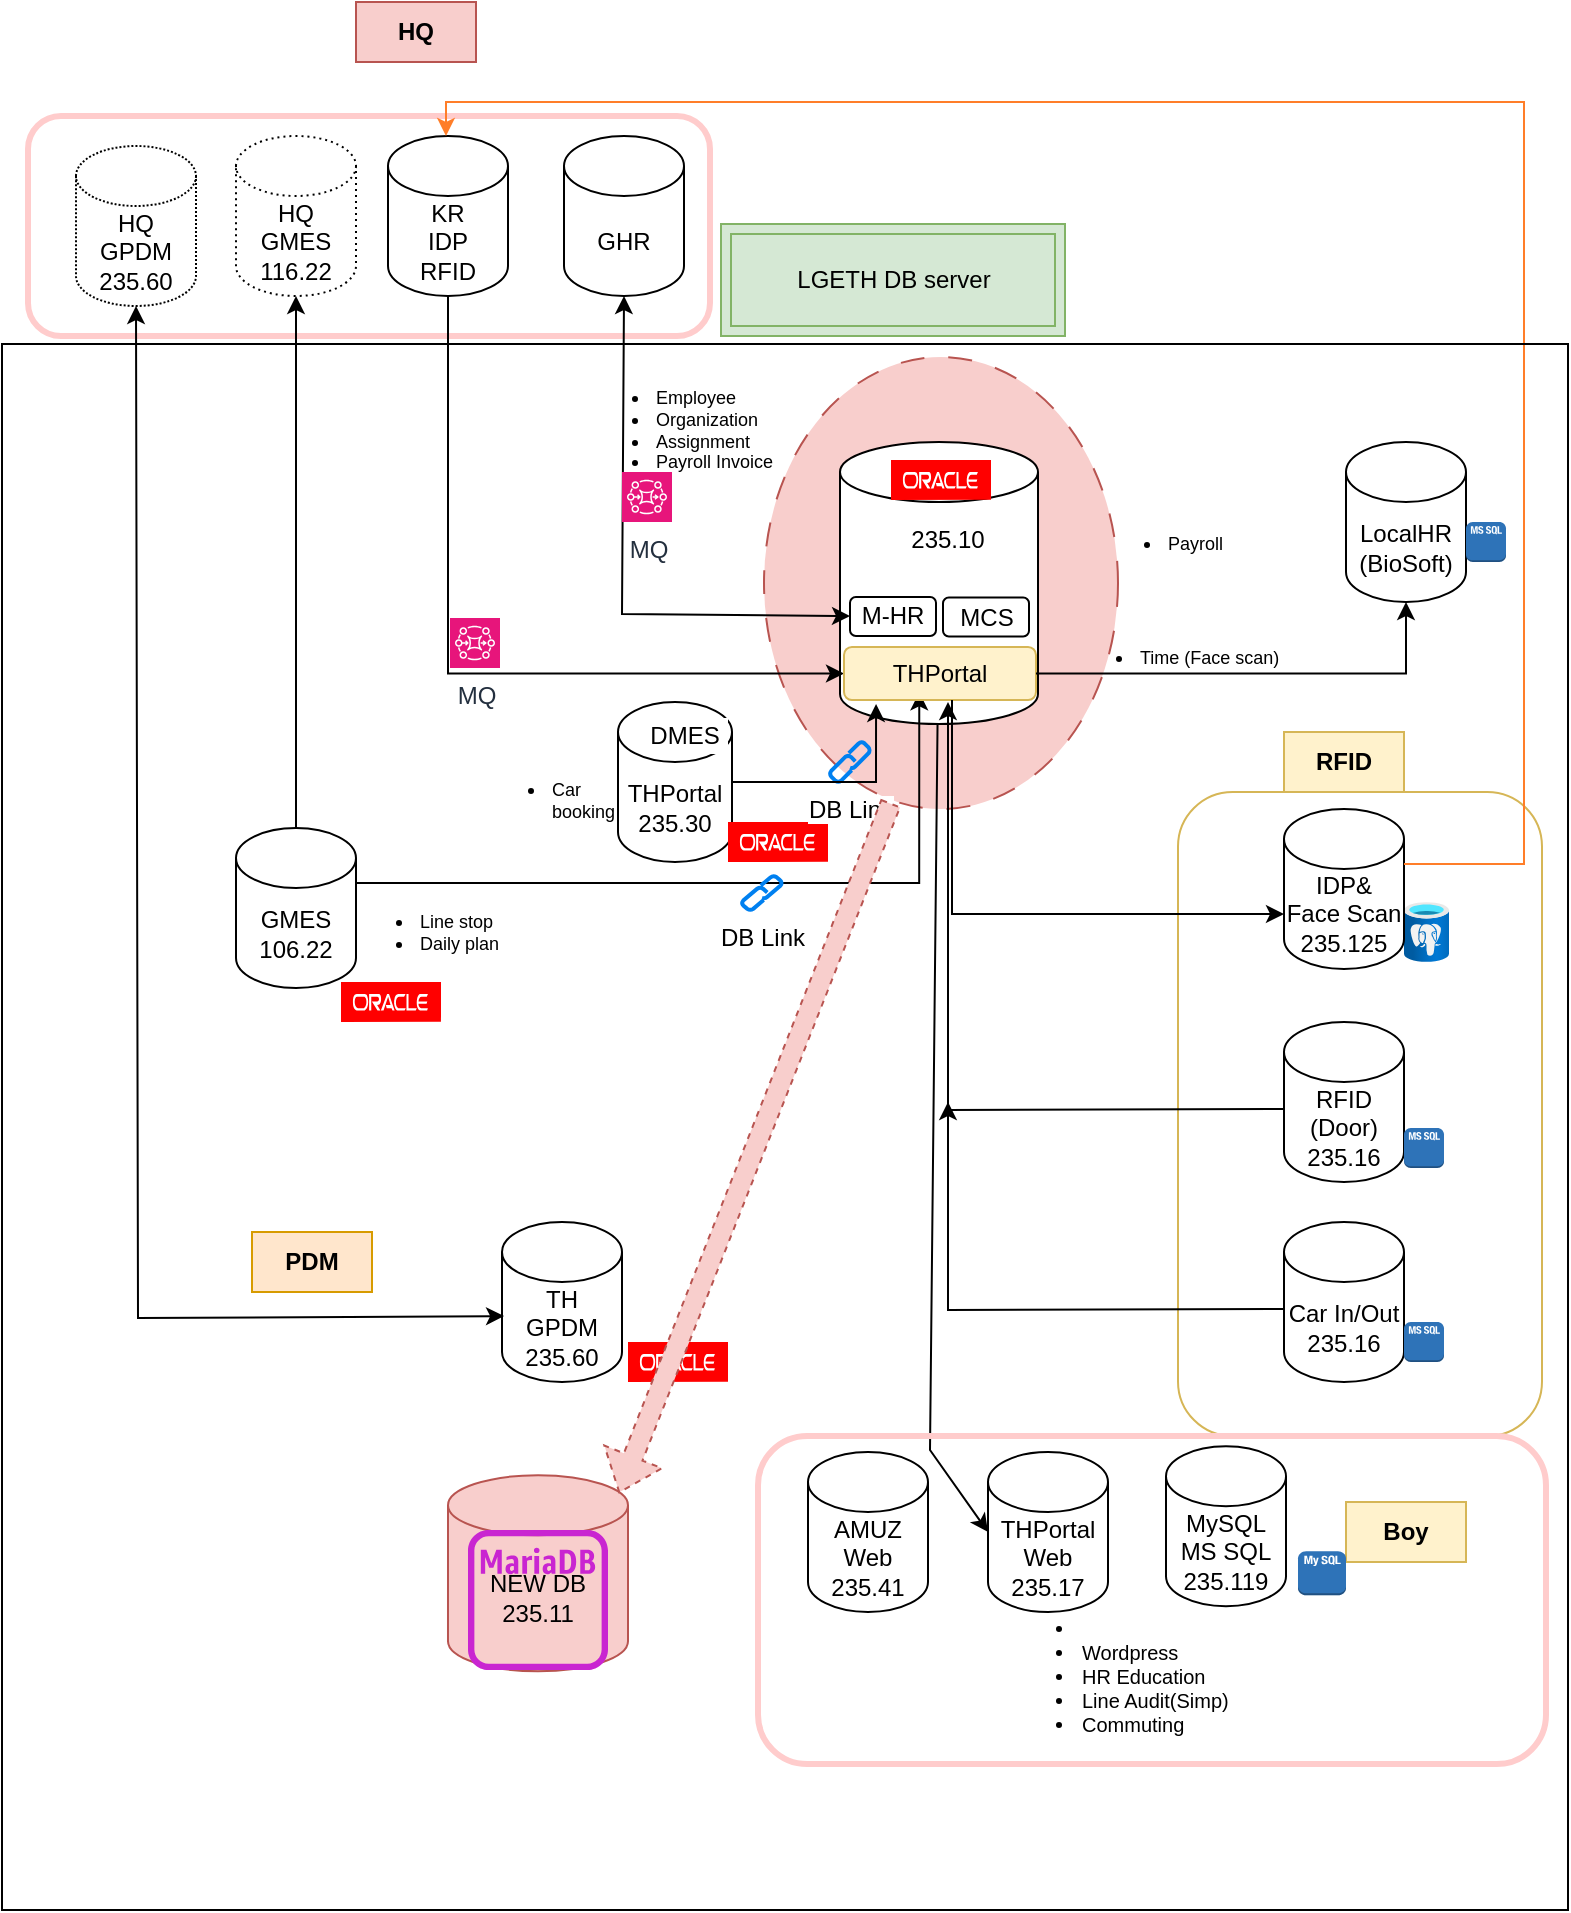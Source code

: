<mxfile version="24.9.3" pages="2">
  <diagram name="Page-1" id="5AF6-LDdDt3WVMeP3-I-">
    <mxGraphModel dx="1426" dy="911" grid="1" gridSize="11" guides="1" tooltips="1" connect="1" arrows="1" fold="1" page="1" pageScale="1" pageWidth="850" pageHeight="1100" math="0" shadow="0">
      <root>
        <mxCell id="0" />
        <mxCell id="1" parent="0" />
        <mxCell id="Fd8v1-B2ItSO-URBfw7D-23" value="" style="ellipse;whiteSpace=wrap;html=1;dashed=1;dashPattern=12 12;fillColor=#f8cecc;strokeColor=#b85450;" parent="1" vertex="1">
          <mxGeometry x="401" y="212.5" width="177" height="226" as="geometry" />
        </mxCell>
        <mxCell id="Q6dyt-afnQoV5AG14skn-2" value="" style="shape=cylinder3;whiteSpace=wrap;html=1;boundedLbl=1;backgroundOutline=1;size=15;" parent="1" vertex="1">
          <mxGeometry x="439" y="255" width="99" height="141" as="geometry" />
        </mxCell>
        <mxCell id="Fd8v1-B2ItSO-URBfw7D-4" value="235.10" style="rounded=0;whiteSpace=wrap;html=1;strokeColor=none;" parent="1" vertex="1">
          <mxGeometry x="454" y="293" width="78" height="22" as="geometry" />
        </mxCell>
        <mxCell id="Q6dyt-afnQoV5AG14skn-96" value="" style="rounded=1;whiteSpace=wrap;html=1;fillColor=none;strokeColor=#d6b656;gradientColor=none;" parent="1" vertex="1">
          <mxGeometry x="608" y="430" width="182" height="322" as="geometry" />
        </mxCell>
        <mxCell id="Q6dyt-afnQoV5AG14skn-94" value="" style="rounded=1;whiteSpace=wrap;html=1;fillColor=none;strokeColor=#FFCCCC;strokeWidth=3;" parent="1" vertex="1">
          <mxGeometry x="33" y="92" width="341" height="110" as="geometry" />
        </mxCell>
        <mxCell id="Q6dyt-afnQoV5AG14skn-1" value="GHR" style="shape=cylinder3;whiteSpace=wrap;html=1;boundedLbl=1;backgroundOutline=1;size=15;" parent="1" vertex="1">
          <mxGeometry x="301" y="102" width="60" height="80" as="geometry" />
        </mxCell>
        <mxCell id="Q6dyt-afnQoV5AG14skn-11" value="" style="endArrow=classic;startArrow=classic;html=1;rounded=0;exitX=0.5;exitY=1;exitDx=0;exitDy=0;exitPerimeter=0;" parent="1" source="Q6dyt-afnQoV5AG14skn-1" target="Fd8v1-B2ItSO-URBfw7D-5" edge="1">
          <mxGeometry width="50" height="50" relative="1" as="geometry">
            <mxPoint x="242" y="355" as="sourcePoint" />
            <mxPoint x="292" y="305" as="targetPoint" />
            <Array as="points">
              <mxPoint x="330" y="341" />
            </Array>
          </mxGeometry>
        </mxCell>
        <mxCell id="Q6dyt-afnQoV5AG14skn-14" value="" style="dashed=0;outlineConnect=0;html=1;align=center;labelPosition=center;verticalLabelPosition=bottom;verticalAlign=top;shape=mxgraph.weblogos.oracle;fillColor=#FF0000;strokeColor=none" parent="1" vertex="1">
          <mxGeometry x="464.5" y="264" width="50" height="20" as="geometry" />
        </mxCell>
        <mxCell id="Q6dyt-afnQoV5AG14skn-28" value="LocalHR&lt;br&gt;(BioSoft)" style="shape=cylinder3;whiteSpace=wrap;html=1;boundedLbl=1;backgroundOutline=1;size=15;" parent="1" vertex="1">
          <mxGeometry x="692" y="255" width="60" height="80" as="geometry" />
        </mxCell>
        <mxCell id="Q6dyt-afnQoV5AG14skn-30" value="&lt;ul style=&quot;font-size: 9px;&quot;&gt;&lt;li style=&quot;font-size: 9px;&quot;&gt;Employee&lt;/li&gt;&lt;li style=&quot;font-size: 9px;&quot;&gt;Organization&lt;/li&gt;&lt;li style=&quot;font-size: 9px;&quot;&gt;Assignment&lt;/li&gt;&lt;li style=&quot;font-size: 9px;&quot;&gt;Payroll Invoice&lt;/li&gt;&lt;/ul&gt;" style="text;strokeColor=none;align=left;fillColor=none;html=1;verticalAlign=middle;whiteSpace=wrap;rounded=0;fontSize=9;" parent="1" vertex="1">
          <mxGeometry x="304.5" y="214" width="160" height="70" as="geometry" />
        </mxCell>
        <mxCell id="Q6dyt-afnQoV5AG14skn-32" value="&lt;ul style=&quot;font-size: 9px;&quot;&gt;&lt;li style=&quot;font-size: 9px;&quot;&gt;Payroll&lt;/li&gt;&lt;/ul&gt;" style="text;strokeColor=none;align=left;fillColor=none;html=1;verticalAlign=middle;whiteSpace=wrap;rounded=0;fontSize=9;" parent="1" vertex="1">
          <mxGeometry x="561" y="286" width="88" height="39" as="geometry" />
        </mxCell>
        <mxCell id="Q6dyt-afnQoV5AG14skn-35" value="MQ" style="sketch=0;points=[[0,0,0],[0.25,0,0],[0.5,0,0],[0.75,0,0],[1,0,0],[0,1,0],[0.25,1,0],[0.5,1,0],[0.75,1,0],[1,1,0],[0,0.25,0],[0,0.5,0],[0,0.75,0],[1,0.25,0],[1,0.5,0],[1,0.75,0]];outlineConnect=0;fontColor=#232F3E;fillColor=#E7157B;strokeColor=#ffffff;dashed=0;verticalLabelPosition=bottom;verticalAlign=top;align=center;html=1;fontSize=12;fontStyle=0;aspect=fixed;shape=mxgraph.aws4.resourceIcon;resIcon=mxgraph.aws4.mq;" parent="1" vertex="1">
          <mxGeometry x="330" y="270" width="25" height="25" as="geometry" />
        </mxCell>
        <mxCell id="Q6dyt-afnQoV5AG14skn-130" value="" style="edgeStyle=orthogonalEdgeStyle;rounded=0;orthogonalLoop=1;jettySize=auto;html=1;" parent="1" source="Q6dyt-afnQoV5AG14skn-44" target="Q6dyt-afnQoV5AG14skn-129" edge="1">
          <mxGeometry relative="1" as="geometry" />
        </mxCell>
        <mxCell id="Q6dyt-afnQoV5AG14skn-44" value="GMES&lt;br&gt;106.22" style="shape=cylinder3;whiteSpace=wrap;html=1;boundedLbl=1;backgroundOutline=1;size=15;" parent="1" vertex="1">
          <mxGeometry x="137" y="448" width="60" height="80" as="geometry" />
        </mxCell>
        <mxCell id="Q6dyt-afnQoV5AG14skn-45" value="" style="dashed=0;outlineConnect=0;html=1;align=center;labelPosition=center;verticalLabelPosition=bottom;verticalAlign=top;shape=mxgraph.weblogos.oracle;fillColor=#FF0000;strokeColor=none" parent="1" vertex="1">
          <mxGeometry x="189.5" y="525" width="50" height="20" as="geometry" />
        </mxCell>
        <mxCell id="Q6dyt-afnQoV5AG14skn-46" value="THPortal&lt;br&gt;235.30" style="shape=cylinder3;whiteSpace=wrap;html=1;boundedLbl=1;backgroundOutline=1;size=15;" parent="1" vertex="1">
          <mxGeometry x="328" y="385" width="57" height="80" as="geometry" />
        </mxCell>
        <mxCell id="Q6dyt-afnQoV5AG14skn-47" value="" style="dashed=0;outlineConnect=0;html=1;align=center;labelPosition=center;verticalLabelPosition=bottom;verticalAlign=top;shape=mxgraph.weblogos.oracle;fillColor=#FF0000;strokeColor=none" parent="1" vertex="1">
          <mxGeometry x="383" y="445" width="50" height="20" as="geometry" />
        </mxCell>
        <mxCell id="lLpENYsSZ-zx2UN3gXtN-9" value="" style="edgeStyle=orthogonalEdgeStyle;rounded=0;orthogonalLoop=1;jettySize=auto;html=1;entryX=0.392;entryY=0.855;entryDx=0;entryDy=0;entryPerimeter=0;exitX=1;exitY=0;exitDx=0;exitDy=27.5;exitPerimeter=0;" parent="1" source="Q6dyt-afnQoV5AG14skn-44" target="Fd8v1-B2ItSO-URBfw7D-7" edge="1">
          <mxGeometry relative="1" as="geometry">
            <mxPoint x="462" y="462" as="targetPoint" />
          </mxGeometry>
        </mxCell>
        <mxCell id="Q6dyt-afnQoV5AG14skn-51" value="&lt;ul style=&quot;font-size: 9px;&quot;&gt;&lt;li style=&quot;font-size: 9px;&quot;&gt;Line stop&lt;/li&gt;&lt;li style=&quot;font-size: 9px;&quot;&gt;Daily plan&lt;/li&gt;&lt;/ul&gt;" style="text;strokeColor=none;align=left;fillColor=none;html=1;verticalAlign=middle;whiteSpace=wrap;rounded=0;fontSize=9;" parent="1" vertex="1">
          <mxGeometry x="187" y="481.5" width="90" height="37" as="geometry" />
        </mxCell>
        <mxCell id="Q6dyt-afnQoV5AG14skn-52" value="DB Link" style="html=1;verticalLabelPosition=bottom;align=center;labelBackgroundColor=#ffffff;verticalAlign=top;strokeWidth=2;strokeColor=#0080F0;shadow=0;dashed=0;shape=mxgraph.ios7.icons.link;" parent="1" vertex="1">
          <mxGeometry x="390" y="472" width="20" height="17" as="geometry" />
        </mxCell>
        <mxCell id="Q6dyt-afnQoV5AG14skn-58" value="RFID&lt;br&gt;(Door)&lt;br&gt;235.16" style="shape=cylinder3;whiteSpace=wrap;html=1;boundedLbl=1;backgroundOutline=1;size=15;" parent="1" vertex="1">
          <mxGeometry x="661" y="545" width="60" height="80" as="geometry" />
        </mxCell>
        <mxCell id="Fd8v1-B2ItSO-URBfw7D-8" style="edgeStyle=orthogonalEdgeStyle;rounded=0;orthogonalLoop=1;jettySize=auto;html=1;exitX=0.5;exitY=1;exitDx=0;exitDy=0;exitPerimeter=0;entryX=0;entryY=0.5;entryDx=0;entryDy=0;" parent="1" source="Q6dyt-afnQoV5AG14skn-57" target="Fd8v1-B2ItSO-URBfw7D-7" edge="1">
          <mxGeometry relative="1" as="geometry" />
        </mxCell>
        <mxCell id="Q6dyt-afnQoV5AG14skn-57" value="KR&lt;div&gt;IDP&lt;br&gt;RFID&lt;/div&gt;" style="shape=cylinder3;whiteSpace=wrap;html=1;boundedLbl=1;backgroundOutline=1;size=15;" parent="1" vertex="1">
          <mxGeometry x="213" y="102" width="60" height="80" as="geometry" />
        </mxCell>
        <mxCell id="Q6dyt-afnQoV5AG14skn-61" value="Car In/Out&lt;br&gt;235.16" style="shape=cylinder3;whiteSpace=wrap;html=1;boundedLbl=1;backgroundOutline=1;size=15;" parent="1" vertex="1">
          <mxGeometry x="661" y="645" width="60" height="80" as="geometry" />
        </mxCell>
        <mxCell id="Q6dyt-afnQoV5AG14skn-82" value="" style="outlineConnect=0;dashed=0;verticalLabelPosition=bottom;verticalAlign=top;align=center;html=1;shape=mxgraph.aws3.ms_sql_instance_2;fillColor=#2E73B8;gradientColor=none;" parent="1" vertex="1">
          <mxGeometry x="752" y="295" width="20" height="20" as="geometry" />
        </mxCell>
        <mxCell id="Q6dyt-afnQoV5AG14skn-83" value="" style="outlineConnect=0;dashed=0;verticalLabelPosition=bottom;verticalAlign=top;align=center;html=1;shape=mxgraph.aws3.ms_sql_instance_2;fillColor=#2E73B8;gradientColor=none;" parent="1" vertex="1">
          <mxGeometry x="721" y="598" width="20" height="20" as="geometry" />
        </mxCell>
        <mxCell id="Q6dyt-afnQoV5AG14skn-84" value="" style="outlineConnect=0;dashed=0;verticalLabelPosition=bottom;verticalAlign=top;align=center;html=1;shape=mxgraph.aws3.ms_sql_instance_2;fillColor=#2E73B8;gradientColor=none;" parent="1" vertex="1">
          <mxGeometry x="721" y="695" width="20" height="20" as="geometry" />
        </mxCell>
        <mxCell id="Q6dyt-afnQoV5AG14skn-88" value="" style="endArrow=classic;html=1;rounded=0;exitX=0;exitY=0;exitDx=0;exitDy=52.5;exitPerimeter=0;" parent="1" edge="1">
          <mxGeometry width="50" height="50" relative="1" as="geometry">
            <mxPoint x="661" y="588.5" as="sourcePoint" />
            <mxPoint x="493" y="385" as="targetPoint" />
            <Array as="points">
              <mxPoint x="493" y="589" />
            </Array>
          </mxGeometry>
        </mxCell>
        <mxCell id="Q6dyt-afnQoV5AG14skn-89" value="" style="endArrow=classic;html=1;rounded=0;exitX=0;exitY=0;exitDx=0;exitDy=52.5;exitPerimeter=0;" parent="1" edge="1">
          <mxGeometry width="50" height="50" relative="1" as="geometry">
            <mxPoint x="661" y="688.5" as="sourcePoint" />
            <mxPoint x="493" y="585" as="targetPoint" />
            <Array as="points">
              <mxPoint x="493" y="689" />
            </Array>
          </mxGeometry>
        </mxCell>
        <mxCell id="Q6dyt-afnQoV5AG14skn-91" value="MQ" style="sketch=0;points=[[0,0,0],[0.25,0,0],[0.5,0,0],[0.75,0,0],[1,0,0],[0,1,0],[0.25,1,0],[0.5,1,0],[0.75,1,0],[1,1,0],[0,0.25,0],[0,0.5,0],[0,0.75,0],[1,0.25,0],[1,0.5,0],[1,0.75,0]];outlineConnect=0;fontColor=#232F3E;fillColor=#E7157B;strokeColor=#ffffff;dashed=0;verticalLabelPosition=bottom;verticalAlign=top;align=center;html=1;fontSize=12;fontStyle=0;aspect=fixed;shape=mxgraph.aws4.resourceIcon;resIcon=mxgraph.aws4.mq;" parent="1" vertex="1">
          <mxGeometry x="244" y="343" width="25" height="25" as="geometry" />
        </mxCell>
        <mxCell id="Q6dyt-afnQoV5AG14skn-95" value="LGETH DB server" style="shape=ext;margin=3;double=1;whiteSpace=wrap;html=1;align=center;fillColor=#d5e8d4;strokeColor=#82b366;" parent="1" vertex="1">
          <mxGeometry x="379.5" y="146" width="172" height="56" as="geometry" />
        </mxCell>
        <mxCell id="Q6dyt-afnQoV5AG14skn-99" value="RFID" style="text;html=1;strokeColor=#d6b656;fillColor=#fff2cc;align=center;verticalAlign=middle;whiteSpace=wrap;rounded=0;fontStyle=1" parent="1" vertex="1">
          <mxGeometry x="661" y="400" width="60" height="30" as="geometry" />
        </mxCell>
        <mxCell id="Q6dyt-afnQoV5AG14skn-100" value="TH&lt;br&gt;GPDM&lt;br&gt;235.60" style="shape=cylinder3;whiteSpace=wrap;html=1;boundedLbl=1;backgroundOutline=1;size=15;" parent="1" vertex="1">
          <mxGeometry x="270" y="645" width="60" height="80" as="geometry" />
        </mxCell>
        <mxCell id="Q6dyt-afnQoV5AG14skn-101" value="" style="dashed=0;outlineConnect=0;html=1;align=center;labelPosition=center;verticalLabelPosition=bottom;verticalAlign=top;shape=mxgraph.weblogos.oracle;fillColor=#FF0000;strokeColor=none" parent="1" vertex="1">
          <mxGeometry x="333" y="705" width="50" height="20" as="geometry" />
        </mxCell>
        <mxCell id="Q6dyt-afnQoV5AG14skn-102" value="THPortal&lt;br&gt;Web&lt;br&gt;235.17" style="shape=cylinder3;whiteSpace=wrap;html=1;boundedLbl=1;backgroundOutline=1;size=15;" parent="1" vertex="1">
          <mxGeometry x="513" y="760" width="60" height="80" as="geometry" />
        </mxCell>
        <mxCell id="Q6dyt-afnQoV5AG14skn-107" value="" style="image;aspect=fixed;html=1;points=[];align=center;fontSize=12;image=img/lib/azure2/databases/Azure_Database_PostgreSQL_Server.svg;" parent="1" vertex="1">
          <mxGeometry x="721" y="485" width="22.5" height="30" as="geometry" />
        </mxCell>
        <mxCell id="Q6dyt-afnQoV5AG14skn-108" value="" style="endArrow=classic;html=1;rounded=0;entryX=0;entryY=0.5;entryDx=0;entryDy=0;entryPerimeter=0;" parent="1" source="Q6dyt-afnQoV5AG14skn-2" target="Q6dyt-afnQoV5AG14skn-102" edge="1">
          <mxGeometry width="50" height="50" relative="1" as="geometry">
            <mxPoint x="471.7" y="513.65" as="sourcePoint" />
            <mxPoint x="502" y="725" as="targetPoint" />
            <Array as="points">
              <mxPoint x="484" y="759" />
            </Array>
          </mxGeometry>
        </mxCell>
        <mxCell id="Q6dyt-afnQoV5AG14skn-109" value="HQ" style="text;html=1;strokeColor=#b85450;fillColor=#f8cecc;align=center;verticalAlign=middle;whiteSpace=wrap;rounded=0;fontStyle=1" parent="1" vertex="1">
          <mxGeometry x="197" y="35" width="60" height="30" as="geometry" />
        </mxCell>
        <mxCell id="Q6dyt-afnQoV5AG14skn-114" value="DB Link" style="html=1;verticalLabelPosition=bottom;align=center;labelBackgroundColor=#ffffff;verticalAlign=top;strokeWidth=2;strokeColor=#0080F0;shadow=0;dashed=0;shape=mxgraph.ios7.icons.link;" parent="1" vertex="1">
          <mxGeometry x="434" y="405" width="20" height="20" as="geometry" />
        </mxCell>
        <mxCell id="Q6dyt-afnQoV5AG14skn-115" value="HQ&lt;br&gt;GPDM&lt;br&gt;235.60" style="shape=cylinder3;whiteSpace=wrap;html=1;boundedLbl=1;backgroundOutline=1;size=15;dashed=1;dashPattern=1 1;" parent="1" vertex="1">
          <mxGeometry x="57" y="107" width="60" height="80" as="geometry" />
        </mxCell>
        <mxCell id="Q6dyt-afnQoV5AG14skn-117" value="" style="endArrow=classic;startArrow=classic;html=1;rounded=0;exitX=0.5;exitY=1;exitDx=0;exitDy=0;exitPerimeter=0;entryX=0.017;entryY=0.588;entryDx=0;entryDy=0;entryPerimeter=0;" parent="1" source="Q6dyt-afnQoV5AG14skn-115" target="Q6dyt-afnQoV5AG14skn-100" edge="1">
          <mxGeometry width="50" height="50" relative="1" as="geometry">
            <mxPoint x="117" y="741.5" as="sourcePoint" />
            <mxPoint x="197" y="742" as="targetPoint" />
            <Array as="points">
              <mxPoint x="88" y="693" />
            </Array>
          </mxGeometry>
        </mxCell>
        <mxCell id="Q6dyt-afnQoV5AG14skn-118" value="" style="rounded=1;whiteSpace=wrap;html=1;fillColor=none;strokeColor=#FFCCCC;strokeWidth=3;" parent="1" vertex="1">
          <mxGeometry x="398" y="752" width="394" height="164" as="geometry" />
        </mxCell>
        <mxCell id="Q6dyt-afnQoV5AG14skn-119" value="PDM" style="text;html=1;strokeColor=#d79b00;fillColor=#ffe6cc;align=center;verticalAlign=middle;whiteSpace=wrap;rounded=0;fontStyle=1" parent="1" vertex="1">
          <mxGeometry x="145" y="650" width="60" height="30" as="geometry" />
        </mxCell>
        <mxCell id="Q6dyt-afnQoV5AG14skn-121" value="&lt;ul style=&quot;font-size: 10px;&quot;&gt;&lt;li style=&quot;&quot;&gt;&lt;/li&gt;&lt;li style=&quot;&quot;&gt;Wordpress&lt;/li&gt;&lt;li style=&quot;&quot;&gt;HR Education&lt;/li&gt;&lt;li style=&quot;&quot;&gt;Line Audit(Simp)&lt;/li&gt;&lt;li style=&quot;&quot;&gt;Commuting&lt;/li&gt;&lt;/ul&gt;" style="text;strokeColor=none;align=left;fillColor=none;html=1;verticalAlign=middle;whiteSpace=wrap;rounded=0;fontSize=9;" parent="1" vertex="1">
          <mxGeometry x="518" y="847" width="120" height="50" as="geometry" />
        </mxCell>
        <mxCell id="Q6dyt-afnQoV5AG14skn-126" value="" style="shape=image;html=1;verticalAlign=top;verticalLabelPosition=bottom;labelBackgroundColor=#ffffff;imageAspect=0;aspect=fixed;image=https://cdn3.iconfinder.com/data/icons/drifting/Me.png;rotation=15;" parent="1" vertex="1">
          <mxGeometry x="570.04" y="804.12" width="33" height="33" as="geometry" />
        </mxCell>
        <mxCell id="Q6dyt-afnQoV5AG14skn-129" value="HQ&lt;br&gt;GMES&lt;br&gt;116.22" style="shape=cylinder3;whiteSpace=wrap;html=1;boundedLbl=1;backgroundOutline=1;size=15;dashed=1;dashPattern=1 2;" parent="1" vertex="1">
          <mxGeometry x="137" y="102" width="60" height="80" as="geometry" />
        </mxCell>
        <mxCell id="Q6dyt-afnQoV5AG14skn-132" value="MySQL&lt;br&gt;MS SQL&lt;br&gt;235.119" style="shape=cylinder3;whiteSpace=wrap;html=1;boundedLbl=1;backgroundOutline=1;size=15;" parent="1" vertex="1">
          <mxGeometry x="602" y="757.12" width="60" height="80" as="geometry" />
        </mxCell>
        <mxCell id="Q6dyt-afnQoV5AG14skn-135" value="Boy" style="text;html=1;strokeColor=#d6b656;fillColor=#fff2cc;align=center;verticalAlign=middle;whiteSpace=wrap;rounded=0;fontStyle=1" parent="1" vertex="1">
          <mxGeometry x="692" y="785" width="60" height="30" as="geometry" />
        </mxCell>
        <mxCell id="Q6dyt-afnQoV5AG14skn-59" value="&lt;div&gt;IDP&amp;amp;&lt;/div&gt;Face Scan&lt;br&gt;235.125" style="shape=cylinder3;whiteSpace=wrap;html=1;boundedLbl=1;backgroundOutline=1;size=15;" parent="1" vertex="1">
          <mxGeometry x="661" y="438.5" width="60" height="80" as="geometry" />
        </mxCell>
        <mxCell id="lLpENYsSZ-zx2UN3gXtN-8" value="AMUZ&lt;div&gt;Web&lt;br&gt;235.41&lt;/div&gt;" style="shape=cylinder3;whiteSpace=wrap;html=1;boundedLbl=1;backgroundOutline=1;size=15;" parent="1" vertex="1">
          <mxGeometry x="423" y="760" width="60" height="80" as="geometry" />
        </mxCell>
        <mxCell id="lLpENYsSZ-zx2UN3gXtN-13" style="edgeStyle=orthogonalEdgeStyle;rounded=0;orthogonalLoop=1;jettySize=auto;html=1;exitX=1;exitY=0;exitDx=0;exitDy=27.5;exitPerimeter=0;strokeColor=#FF7E29;" parent="1" source="Q6dyt-afnQoV5AG14skn-59" target="Q6dyt-afnQoV5AG14skn-57" edge="1">
          <mxGeometry relative="1" as="geometry">
            <Array as="points">
              <mxPoint x="781" y="466" />
              <mxPoint x="781" y="85" />
              <mxPoint x="242" y="85" />
            </Array>
          </mxGeometry>
        </mxCell>
        <mxCell id="Fd8v1-B2ItSO-URBfw7D-2" value="" style="outlineConnect=0;dashed=0;verticalLabelPosition=bottom;verticalAlign=top;align=center;html=1;shape=mxgraph.aws3.mysql_db_instance_2;fillColor=#2E73B8;gradientColor=none;" parent="1" vertex="1">
          <mxGeometry x="668" y="809.62" width="24" height="22" as="geometry" />
        </mxCell>
        <mxCell id="Fd8v1-B2ItSO-URBfw7D-5" value="M-HR" style="rounded=1;whiteSpace=wrap;html=1;" parent="1" vertex="1">
          <mxGeometry x="444" y="332.5" width="43" height="19.5" as="geometry" />
        </mxCell>
        <mxCell id="Fd8v1-B2ItSO-URBfw7D-6" value="MCS" style="rounded=1;whiteSpace=wrap;html=1;" parent="1" vertex="1">
          <mxGeometry x="490.5" y="332.75" width="43" height="19.5" as="geometry" />
        </mxCell>
        <mxCell id="Fd8v1-B2ItSO-URBfw7D-7" value="THPortal" style="rounded=1;whiteSpace=wrap;html=1;fillColor=#fff2cc;strokeColor=#d6b656;" parent="1" vertex="1">
          <mxGeometry x="441" y="357.5" width="96" height="26.5" as="geometry" />
        </mxCell>
        <mxCell id="Fd8v1-B2ItSO-URBfw7D-11" style="edgeStyle=orthogonalEdgeStyle;rounded=0;orthogonalLoop=1;jettySize=auto;html=1;entryX=0;entryY=0;entryDx=0;entryDy=52.5;entryPerimeter=0;" parent="1" source="Fd8v1-B2ItSO-URBfw7D-7" target="Q6dyt-afnQoV5AG14skn-59" edge="1">
          <mxGeometry relative="1" as="geometry">
            <Array as="points">
              <mxPoint x="495" y="491" />
            </Array>
          </mxGeometry>
        </mxCell>
        <mxCell id="Fd8v1-B2ItSO-URBfw7D-13" value="DMES" style="rounded=0;whiteSpace=wrap;html=1;strokeColor=none;" parent="1" vertex="1">
          <mxGeometry x="340" y="393" width="43" height="18" as="geometry" />
        </mxCell>
        <mxCell id="Fd8v1-B2ItSO-URBfw7D-14" style="edgeStyle=orthogonalEdgeStyle;rounded=0;orthogonalLoop=1;jettySize=auto;html=1;entryX=0.167;entryY=1.075;entryDx=0;entryDy=0;entryPerimeter=0;" parent="1" source="Q6dyt-afnQoV5AG14skn-46" target="Fd8v1-B2ItSO-URBfw7D-7" edge="1">
          <mxGeometry relative="1" as="geometry" />
        </mxCell>
        <mxCell id="Q6dyt-afnQoV5AG14skn-122" value="&lt;ul style=&quot;font-size: 9px;&quot;&gt;&lt;li style=&quot;font-size: 9px;&quot;&gt;Car booking&lt;/li&gt;&lt;/ul&gt;" style="text;strokeColor=none;align=left;fillColor=none;html=1;verticalAlign=middle;whiteSpace=wrap;rounded=0;fontSize=9;" parent="1" vertex="1">
          <mxGeometry x="253" y="415.5" width="82" height="37" as="geometry" />
        </mxCell>
        <mxCell id="Fd8v1-B2ItSO-URBfw7D-15" value="&lt;div&gt;NEW DB&lt;/div&gt;&lt;div&gt;235.11&lt;/div&gt;" style="shape=cylinder3;whiteSpace=wrap;html=1;boundedLbl=1;backgroundOutline=1;size=15;fillColor=#f8cecc;strokeColor=#b85450;" parent="1" vertex="1">
          <mxGeometry x="243" y="771.62" width="90" height="98" as="geometry" />
        </mxCell>
        <mxCell id="Fd8v1-B2ItSO-URBfw7D-17" style="edgeStyle=orthogonalEdgeStyle;rounded=0;orthogonalLoop=1;jettySize=auto;html=1;exitX=1;exitY=0.5;exitDx=0;exitDy=0;entryX=0.5;entryY=1;entryDx=0;entryDy=0;entryPerimeter=0;" parent="1" source="Fd8v1-B2ItSO-URBfw7D-7" target="Q6dyt-afnQoV5AG14skn-28" edge="1">
          <mxGeometry relative="1" as="geometry" />
        </mxCell>
        <mxCell id="Fd8v1-B2ItSO-URBfw7D-18" value="&lt;ul style=&quot;font-size: 9px;&quot;&gt;&lt;li style=&quot;font-size: 9px;&quot;&gt;Time (Face scan)&lt;/li&gt;&lt;/ul&gt;" style="text;strokeColor=none;align=left;fillColor=none;html=1;verticalAlign=middle;whiteSpace=wrap;rounded=0;fontSize=9;" parent="1" vertex="1">
          <mxGeometry x="547" y="343" width="121" height="39" as="geometry" />
        </mxCell>
        <mxCell id="Fd8v1-B2ItSO-URBfw7D-24" value="" style="shape=flexArrow;endArrow=classic;html=1;rounded=0;entryX=0.785;entryY=0.011;entryDx=0;entryDy=0;entryPerimeter=0;dashed=1;fillColor=#f8cecc;strokeColor=#b85450;" parent="1" edge="1">
          <mxGeometry width="50" height="50" relative="1" as="geometry">
            <mxPoint x="464.496" y="435.406" as="sourcePoint" />
            <mxPoint x="328.45" y="780.598" as="targetPoint" />
          </mxGeometry>
        </mxCell>
        <mxCell id="Fd8v1-B2ItSO-URBfw7D-26" value="" style="sketch=0;outlineConnect=0;fontColor=#232F3E;gradientColor=none;fillColor=#C925D1;strokeColor=none;dashed=0;verticalLabelPosition=bottom;verticalAlign=top;align=center;html=1;fontSize=12;fontStyle=0;aspect=fixed;pointerEvents=1;shape=mxgraph.aws4.rds_mariadb_instance_alt;" parent="1" vertex="1">
          <mxGeometry x="253" y="799" width="70" height="70" as="geometry" />
        </mxCell>
        <mxCell id="Xtc2nFHRh3Fbfvb77NV8-7" value="" style="whiteSpace=wrap;html=1;aspect=fixed;fillColor=none;" vertex="1" parent="1">
          <mxGeometry x="20" y="206" width="783" height="783" as="geometry" />
        </mxCell>
      </root>
    </mxGraphModel>
  </diagram>
  <diagram id="XA4Lyr0rWig8p5PZq_95" name="Page-2">
    <mxGraphModel dx="1443" dy="913" grid="1" gridSize="11" guides="1" tooltips="1" connect="1" arrows="1" fold="1" page="1" pageScale="1" pageWidth="850" pageHeight="1100" math="0" shadow="0">
      <root>
        <mxCell id="0" />
        <mxCell id="1" parent="0" />
      </root>
    </mxGraphModel>
  </diagram>
</mxfile>
